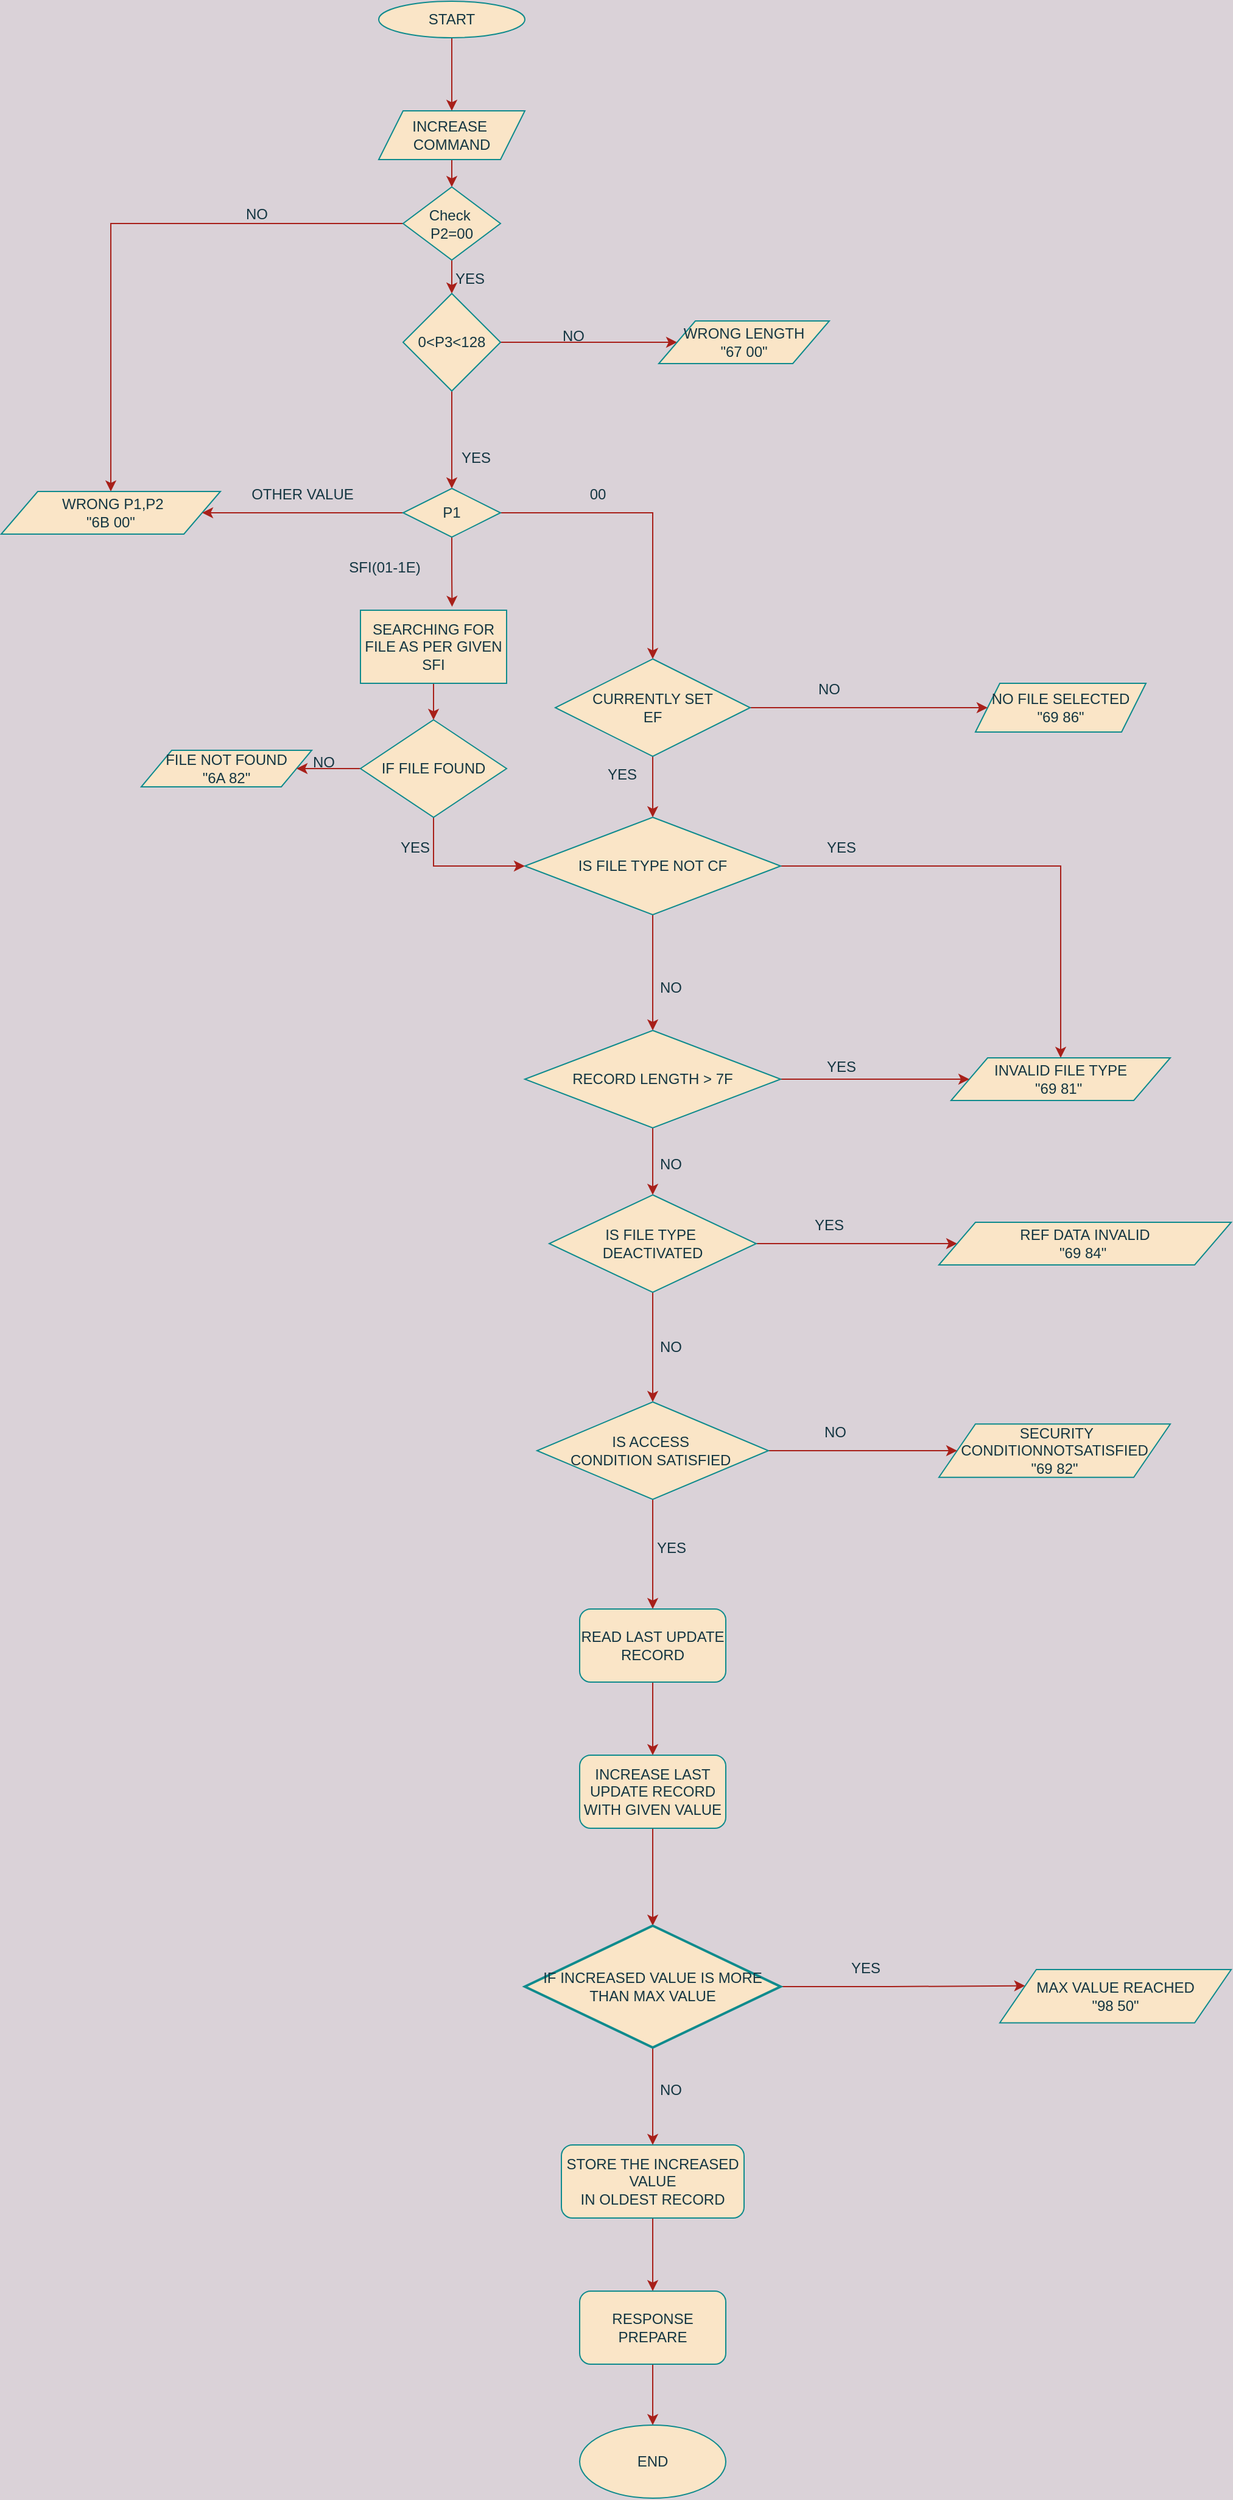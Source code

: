 <mxfile version="18.0.6" type="device"><diagram id="EKGz_6RjkfR_Qkz7VLq-" name="Page-1"><mxGraphModel dx="914" dy="582" grid="1" gridSize="10" guides="1" tooltips="1" connect="1" arrows="1" fold="1" page="1" pageScale="1" pageWidth="850" pageHeight="1100" background="#DAD2D8" math="0" shadow="0"><root><mxCell id="0"/><mxCell id="1" parent="0"/><mxCell id="OFka5BpI72cB2KJsd_n0-67" style="edgeStyle=orthogonalEdgeStyle;rounded=0;orthogonalLoop=1;jettySize=auto;html=1;entryX=0.5;entryY=0;entryDx=0;entryDy=0;strokeColor=#A8201A;fontColor=#143642;labelBackgroundColor=#DAD2D8;" parent="1" source="OFka5BpI72cB2KJsd_n0-1" target="OFka5BpI72cB2KJsd_n0-3" edge="1"><mxGeometry relative="1" as="geometry"/></mxCell><mxCell id="OFka5BpI72cB2KJsd_n0-1" value="START" style="ellipse;whiteSpace=wrap;html=1;fillColor=#FAE5C7;strokeColor=#0F8B8D;fontColor=#143642;" parent="1" vertex="1"><mxGeometry x="380" y="10" width="120" height="30" as="geometry"/></mxCell><mxCell id="OFka5BpI72cB2KJsd_n0-13" style="edgeStyle=orthogonalEdgeStyle;rounded=0;orthogonalLoop=1;jettySize=auto;html=1;entryX=0.5;entryY=0;entryDx=0;entryDy=0;strokeColor=#A8201A;fontColor=#143642;labelBackgroundColor=#DAD2D8;" parent="1" source="OFka5BpI72cB2KJsd_n0-3" target="OFka5BpI72cB2KJsd_n0-11" edge="1"><mxGeometry relative="1" as="geometry"/></mxCell><mxCell id="OFka5BpI72cB2KJsd_n0-3" value="INCREASE&amp;nbsp;&lt;br&gt;COMMAND" style="shape=parallelogram;perimeter=parallelogramPerimeter;whiteSpace=wrap;html=1;fixedSize=1;fillColor=#FAE5C7;strokeColor=#0F8B8D;fontColor=#143642;" parent="1" vertex="1"><mxGeometry x="380" y="100" width="120" height="40" as="geometry"/></mxCell><mxCell id="3vf0wra61Ft0v5RwldNQ-16" style="edgeStyle=orthogonalEdgeStyle;rounded=0;orthogonalLoop=1;jettySize=auto;html=1;strokeColor=#A8201A;fontColor=#143642;labelBackgroundColor=#DAD2D8;" parent="1" source="OFka5BpI72cB2KJsd_n0-11" target="bSH7yqyIcQ1XKpVdqHw9-3" edge="1"><mxGeometry relative="1" as="geometry"/></mxCell><mxCell id="3vf0wra61Ft0v5RwldNQ-20" style="edgeStyle=orthogonalEdgeStyle;rounded=0;orthogonalLoop=1;jettySize=auto;html=1;entryX=0.5;entryY=0;entryDx=0;entryDy=0;strokeColor=#A8201A;fontColor=#143642;labelBackgroundColor=#DAD2D8;" parent="1" source="OFka5BpI72cB2KJsd_n0-11" target="OFka5BpI72cB2KJsd_n0-19" edge="1"><mxGeometry relative="1" as="geometry"/></mxCell><mxCell id="OFka5BpI72cB2KJsd_n0-11" value="Check&amp;nbsp;&lt;br&gt;P2=00" style="rhombus;whiteSpace=wrap;html=1;fillColor=#FAE5C7;strokeColor=#0F8B8D;fontColor=#143642;" parent="1" vertex="1"><mxGeometry x="400" y="162.5" width="80" height="60" as="geometry"/></mxCell><mxCell id="OFka5BpI72cB2KJsd_n0-18" value="YES" style="text;html=1;strokeColor=none;fillColor=none;align=center;verticalAlign=middle;whiteSpace=wrap;rounded=0;fontColor=#143642;" parent="1" vertex="1"><mxGeometry x="425" y="222.5" width="60" height="30" as="geometry"/></mxCell><mxCell id="3vf0wra61Ft0v5RwldNQ-21" style="edgeStyle=orthogonalEdgeStyle;rounded=0;orthogonalLoop=1;jettySize=auto;html=1;strokeColor=#A8201A;fontColor=#143642;labelBackgroundColor=#DAD2D8;" parent="1" source="OFka5BpI72cB2KJsd_n0-19" target="bSH7yqyIcQ1XKpVdqHw9-10" edge="1"><mxGeometry relative="1" as="geometry"/></mxCell><mxCell id="3vf0wra61Ft0v5RwldNQ-96" style="edgeStyle=orthogonalEdgeStyle;curved=0;rounded=1;sketch=0;orthogonalLoop=1;jettySize=auto;html=1;entryX=0.5;entryY=0;entryDx=0;entryDy=0;fontColor=#143642;strokeColor=#A8201A;fillColor=#FAE5C7;labelBackgroundColor=#DAD2D8;" parent="1" source="OFka5BpI72cB2KJsd_n0-19" target="OFka5BpI72cB2KJsd_n0-26" edge="1"><mxGeometry relative="1" as="geometry"/></mxCell><mxCell id="OFka5BpI72cB2KJsd_n0-19" value="0&amp;lt;P3&amp;lt;128" style="rhombus;whiteSpace=wrap;html=1;fillColor=#FAE5C7;strokeColor=#0F8B8D;fontColor=#143642;" parent="1" vertex="1"><mxGeometry x="400" y="250" width="80" height="80" as="geometry"/></mxCell><mxCell id="OFka5BpI72cB2KJsd_n0-21" value="NO" style="text;html=1;strokeColor=none;fillColor=none;align=center;verticalAlign=middle;whiteSpace=wrap;rounded=0;fontColor=#143642;" parent="1" vertex="1"><mxGeometry x="510" y="270" width="60" height="30" as="geometry"/></mxCell><mxCell id="OFka5BpI72cB2KJsd_n0-25" value="YES" style="text;html=1;strokeColor=none;fillColor=none;align=center;verticalAlign=middle;whiteSpace=wrap;rounded=0;fontColor=#143642;" parent="1" vertex="1"><mxGeometry x="430" y="370" width="60" height="30" as="geometry"/></mxCell><mxCell id="3vf0wra61Ft0v5RwldNQ-25" style="edgeStyle=orthogonalEdgeStyle;rounded=0;orthogonalLoop=1;jettySize=auto;html=1;entryX=0.5;entryY=0;entryDx=0;entryDy=0;strokeColor=#A8201A;fontColor=#143642;labelBackgroundColor=#DAD2D8;" parent="1" source="OFka5BpI72cB2KJsd_n0-26" target="3vf0wra61Ft0v5RwldNQ-24" edge="1"><mxGeometry relative="1" as="geometry"><mxPoint x="620" y="480" as="targetPoint"/></mxGeometry></mxCell><mxCell id="OFka5BpI72cB2KJsd_n0-29" value="00" style="text;html=1;strokeColor=none;fillColor=none;align=center;verticalAlign=middle;whiteSpace=wrap;rounded=0;fontColor=#143642;" parent="1" vertex="1"><mxGeometry x="530" y="400" width="60" height="30" as="geometry"/></mxCell><mxCell id="OFka5BpI72cB2KJsd_n0-37" style="edgeStyle=orthogonalEdgeStyle;rounded=0;orthogonalLoop=1;jettySize=auto;html=1;startArrow=none;strokeColor=#A8201A;fontColor=#143642;labelBackgroundColor=#DAD2D8;" parent="1" edge="1"><mxGeometry relative="1" as="geometry"><mxPoint x="910" y="770" as="targetPoint"/><mxPoint x="910" y="770" as="sourcePoint"/><Array as="points"><mxPoint x="910" y="770"/><mxPoint x="910" y="770"/></Array></mxGeometry></mxCell><mxCell id="OFka5BpI72cB2KJsd_n0-38" value="NO FILE SELECTED&lt;br&gt;&quot;69 86&quot;" style="shape=parallelogram;perimeter=parallelogramPerimeter;whiteSpace=wrap;html=1;fixedSize=1;fillColor=#FAE5C7;strokeColor=#0F8B8D;fontColor=#143642;" parent="1" vertex="1"><mxGeometry x="870" y="570" width="140" height="40" as="geometry"/></mxCell><mxCell id="OFka5BpI72cB2KJsd_n0-43" value="NO" style="text;html=1;strokeColor=none;fillColor=none;align=center;verticalAlign=middle;whiteSpace=wrap;rounded=0;fontColor=#143642;" parent="1" vertex="1"><mxGeometry x="720" y="560" width="60" height="30" as="geometry"/></mxCell><mxCell id="OFka5BpI72cB2KJsd_n0-46" value="NO" style="text;html=1;strokeColor=none;fillColor=none;align=center;verticalAlign=middle;whiteSpace=wrap;rounded=0;fontColor=#143642;" parent="1" vertex="1"><mxGeometry x="305" y="620" width="60" height="30" as="geometry"/></mxCell><mxCell id="OFka5BpI72cB2KJsd_n0-48" value="FILE NOT FOUND&lt;br&gt;&quot;6A 82&quot;" style="shape=parallelogram;perimeter=parallelogramPerimeter;whiteSpace=wrap;html=1;fixedSize=1;size=25;fillColor=#FAE5C7;strokeColor=#0F8B8D;fontColor=#143642;" parent="1" vertex="1"><mxGeometry x="185" y="625" width="140" height="30" as="geometry"/></mxCell><mxCell id="OFka5BpI72cB2KJsd_n0-50" value="YES" style="text;html=1;strokeColor=none;fillColor=none;align=center;verticalAlign=middle;whiteSpace=wrap;rounded=0;fontColor=#143642;" parent="1" vertex="1"><mxGeometry x="380" y="690" width="60" height="30" as="geometry"/></mxCell><mxCell id="OFka5BpI72cB2KJsd_n0-55" style="edgeStyle=orthogonalEdgeStyle;rounded=0;orthogonalLoop=1;jettySize=auto;html=1;strokeColor=#A8201A;fontColor=#143642;labelBackgroundColor=#DAD2D8;" parent="1" source="OFka5BpI72cB2KJsd_n0-54" target="bSH7yqyIcQ1XKpVdqHw9-12" edge="1"><mxGeometry relative="1" as="geometry"><mxPoint x="750" y="830" as="targetPoint"/></mxGeometry></mxCell><mxCell id="QSnpZqxCkNdsj8xaFxyE-5" style="edgeStyle=orthogonalEdgeStyle;rounded=0;orthogonalLoop=1;jettySize=auto;html=1;labelBackgroundColor=#DAD2D8;strokeColor=#A8201A;fontColor=#143642;" parent="1" source="OFka5BpI72cB2KJsd_n0-54" target="QSnpZqxCkNdsj8xaFxyE-4" edge="1"><mxGeometry relative="1" as="geometry"/></mxCell><mxCell id="OFka5BpI72cB2KJsd_n0-54" value="IS FILE TYPE NOT CF&lt;br&gt;" style="rhombus;whiteSpace=wrap;html=1;fillColor=#FAE5C7;strokeColor=#0F8B8D;fontColor=#143642;" parent="1" vertex="1"><mxGeometry x="500" y="680" width="210" height="80" as="geometry"/></mxCell><mxCell id="3vf0wra61Ft0v5RwldNQ-37" style="edgeStyle=orthogonalEdgeStyle;rounded=0;orthogonalLoop=1;jettySize=auto;html=1;exitX=0.5;exitY=1;exitDx=0;exitDy=0;entryX=0.5;entryY=0;entryDx=0;entryDy=0;strokeColor=#A8201A;fontColor=#143642;labelBackgroundColor=#DAD2D8;" parent="1" source="OFka5BpI72cB2KJsd_n0-66" target="3vf0wra61Ft0v5RwldNQ-36" edge="1"><mxGeometry relative="1" as="geometry"><mxPoint x="610" y="960" as="targetPoint"/></mxGeometry></mxCell><mxCell id="CLh6mXUlCwvYVE_0DHFb-16" style="edgeStyle=orthogonalEdgeStyle;curved=0;rounded=1;sketch=0;orthogonalLoop=1;jettySize=auto;html=1;fontColor=#143642;strokeColor=#A8201A;fillColor=#FAE5C7;" parent="1" source="OFka5BpI72cB2KJsd_n0-66" target="3vf0wra61Ft0v5RwldNQ-34" edge="1"><mxGeometry relative="1" as="geometry"/></mxCell><mxCell id="OFka5BpI72cB2KJsd_n0-66" value="IS FILE TYPE&amp;nbsp;&lt;br&gt;DEACTIVATED" style="rhombus;whiteSpace=wrap;html=1;fillColor=#FAE5C7;strokeColor=#0F8B8D;fontColor=#143642;" parent="1" vertex="1"><mxGeometry x="520" y="990" width="170" height="80" as="geometry"/></mxCell><mxCell id="OFka5BpI72cB2KJsd_n0-82" value="YES" style="text;html=1;strokeColor=none;fillColor=none;align=center;verticalAlign=middle;whiteSpace=wrap;rounded=0;fontColor=#143642;" parent="1" vertex="1"><mxGeometry x="730" y="690" width="60" height="30" as="geometry"/></mxCell><mxCell id="OFka5BpI72cB2KJsd_n0-83" style="edgeStyle=orthogonalEdgeStyle;rounded=0;orthogonalLoop=1;jettySize=auto;html=1;exitX=0.5;exitY=1;exitDx=0;exitDy=0;strokeColor=#A8201A;fontColor=#143642;labelBackgroundColor=#DAD2D8;" parent="1" source="OFka5BpI72cB2KJsd_n0-82" target="OFka5BpI72cB2KJsd_n0-82" edge="1"><mxGeometry relative="1" as="geometry"/></mxCell><mxCell id="OFka5BpI72cB2KJsd_n0-89" value="NO" style="text;html=1;strokeColor=none;fillColor=none;align=center;verticalAlign=middle;whiteSpace=wrap;rounded=0;fontColor=#143642;" parent="1" vertex="1"><mxGeometry x="590" y="950" width="60" height="30" as="geometry"/></mxCell><mxCell id="OFka5BpI72cB2KJsd_n0-101" style="edgeStyle=orthogonalEdgeStyle;rounded=0;orthogonalLoop=1;jettySize=auto;html=1;exitX=0.5;exitY=1;exitDx=0;exitDy=0;strokeColor=#A8201A;fontColor=#143642;labelBackgroundColor=#DAD2D8;" parent="1" edge="1"><mxGeometry relative="1" as="geometry"><mxPoint x="620" y="620" as="sourcePoint"/><mxPoint x="620" y="620" as="targetPoint"/></mxGeometry></mxCell><mxCell id="OFka5BpI72cB2KJsd_n0-114" value="YES" style="text;html=1;strokeColor=none;fillColor=none;align=center;verticalAlign=middle;whiteSpace=wrap;rounded=0;fontColor=#143642;" parent="1" vertex="1"><mxGeometry x="550" y="630" width="60" height="30" as="geometry"/></mxCell><mxCell id="bSH7yqyIcQ1XKpVdqHw9-3" value="&amp;nbsp;WRONG P1,P2&lt;br&gt;&quot;6B 00&quot;" style="shape=parallelogram;perimeter=parallelogramPerimeter;whiteSpace=wrap;html=1;fixedSize=1;size=30;fillColor=#FAE5C7;strokeColor=#0F8B8D;fontColor=#143642;" parent="1" vertex="1"><mxGeometry x="70" y="412.5" width="180" height="35" as="geometry"/></mxCell><mxCell id="bSH7yqyIcQ1XKpVdqHw9-10" value="WRONG LENGTH&lt;br&gt;&quot;67 00&quot;" style="shape=parallelogram;perimeter=parallelogramPerimeter;whiteSpace=wrap;html=1;fixedSize=1;size=30;fillColor=#FAE5C7;strokeColor=#0F8B8D;fontColor=#143642;" parent="1" vertex="1"><mxGeometry x="610" y="272.5" width="140" height="35" as="geometry"/></mxCell><mxCell id="bSH7yqyIcQ1XKpVdqHw9-12" value="INVALID FILE TYPE&lt;br&gt;&quot;69 81&quot;&amp;nbsp;" style="shape=parallelogram;perimeter=parallelogramPerimeter;whiteSpace=wrap;html=1;fixedSize=1;size=30;fillColor=#FAE5C7;strokeColor=#0F8B8D;fontColor=#143642;" parent="1" vertex="1"><mxGeometry x="850" y="877.5" width="180" height="35" as="geometry"/></mxCell><mxCell id="bSH7yqyIcQ1XKpVdqHw9-14" value="SFI(01-1E)" style="text;html=1;strokeColor=none;fillColor=none;align=center;verticalAlign=middle;whiteSpace=wrap;rounded=0;fontColor=#143642;" parent="1" vertex="1"><mxGeometry x="345" y="460" width="80" height="30" as="geometry"/></mxCell><mxCell id="A_MCtu9KOnvCg2DajPH_-3" value="NO" style="text;html=1;strokeColor=none;fillColor=none;align=center;verticalAlign=middle;whiteSpace=wrap;rounded=0;fontColor=#143642;" parent="1" vertex="1"><mxGeometry x="250" y="170" width="60" height="30" as="geometry"/></mxCell><mxCell id="3vf0wra61Ft0v5RwldNQ-86" style="edgeStyle=orthogonalEdgeStyle;rounded=0;orthogonalLoop=1;jettySize=auto;html=1;strokeColor=#A8201A;fontColor=#143642;labelBackgroundColor=#DAD2D8;entryX=0;entryY=0.5;entryDx=0;entryDy=0;exitX=0.5;exitY=1;exitDx=0;exitDy=0;" parent="1" source="3vf0wra61Ft0v5RwldNQ-1" target="OFka5BpI72cB2KJsd_n0-54" edge="1"><mxGeometry relative="1" as="geometry"><mxPoint x="430" y="660" as="targetPoint"/><Array as="points"><mxPoint x="425" y="720"/></Array></mxGeometry></mxCell><mxCell id="QSnpZqxCkNdsj8xaFxyE-3" style="edgeStyle=orthogonalEdgeStyle;rounded=0;orthogonalLoop=1;jettySize=auto;html=1;entryX=1;entryY=0.5;entryDx=0;entryDy=0;labelBackgroundColor=#DAD2D8;strokeColor=#A8201A;fontColor=#143642;" parent="1" source="3vf0wra61Ft0v5RwldNQ-1" target="OFka5BpI72cB2KJsd_n0-48" edge="1"><mxGeometry relative="1" as="geometry"/></mxCell><mxCell id="3vf0wra61Ft0v5RwldNQ-1" value="IF FILE FOUND" style="rhombus;whiteSpace=wrap;html=1;fillColor=#FAE5C7;strokeColor=#0F8B8D;fontColor=#143642;" parent="1" vertex="1"><mxGeometry x="365" y="600" width="120" height="80" as="geometry"/></mxCell><mxCell id="CLh6mXUlCwvYVE_0DHFb-15" style="edgeStyle=orthogonalEdgeStyle;curved=0;rounded=1;sketch=0;orthogonalLoop=1;jettySize=auto;html=1;entryX=0;entryY=0.5;entryDx=0;entryDy=0;fontColor=#143642;strokeColor=#A8201A;fillColor=#FAE5C7;" parent="1" source="3vf0wra61Ft0v5RwldNQ-24" target="OFka5BpI72cB2KJsd_n0-38" edge="1"><mxGeometry relative="1" as="geometry"/></mxCell><mxCell id="CLh6mXUlCwvYVE_0DHFb-18" style="edgeStyle=orthogonalEdgeStyle;curved=0;rounded=1;sketch=0;orthogonalLoop=1;jettySize=auto;html=1;entryX=0.5;entryY=0;entryDx=0;entryDy=0;fontColor=#143642;strokeColor=#A8201A;fillColor=#FAE5C7;" parent="1" source="3vf0wra61Ft0v5RwldNQ-24" target="OFka5BpI72cB2KJsd_n0-54" edge="1"><mxGeometry relative="1" as="geometry"/></mxCell><mxCell id="3vf0wra61Ft0v5RwldNQ-24" value="CURRENTLY SET&lt;br&gt;EF" style="rhombus;whiteSpace=wrap;html=1;fillColor=#FAE5C7;strokeColor=#0F8B8D;fontColor=#143642;" parent="1" vertex="1"><mxGeometry x="525" y="550" width="160" height="80" as="geometry"/></mxCell><mxCell id="3vf0wra61Ft0v5RwldNQ-30" value="NO" style="text;html=1;strokeColor=none;fillColor=none;align=center;verticalAlign=middle;whiteSpace=wrap;rounded=0;fontColor=#143642;" parent="1" vertex="1"><mxGeometry x="590" y="805" width="60" height="30" as="geometry"/></mxCell><mxCell id="3vf0wra61Ft0v5RwldNQ-33" value="&amp;nbsp;SECURITY&lt;br&gt;CONDITIONNOTSATISFIED&lt;br&gt;&quot;69 82&quot;" style="shape=parallelogram;perimeter=parallelogramPerimeter;whiteSpace=wrap;html=1;fixedSize=1;size=30;fillColor=#FAE5C7;strokeColor=#0F8B8D;fontColor=#143642;" parent="1" vertex="1"><mxGeometry x="840" y="1178.13" width="190" height="43.75" as="geometry"/></mxCell><mxCell id="3vf0wra61Ft0v5RwldNQ-34" value="REF DATA&amp;nbsp;INVALID&lt;br&gt;&quot;69 84&quot;&amp;nbsp;" style="shape=parallelogram;perimeter=parallelogramPerimeter;whiteSpace=wrap;html=1;fixedSize=1;size=30;fillColor=#FAE5C7;strokeColor=#0F8B8D;fontColor=#143642;" parent="1" vertex="1"><mxGeometry x="840" y="1012.5" width="240" height="35" as="geometry"/></mxCell><mxCell id="3vf0wra61Ft0v5RwldNQ-41" style="edgeStyle=orthogonalEdgeStyle;rounded=0;orthogonalLoop=1;jettySize=auto;html=1;entryX=0;entryY=0.5;entryDx=0;entryDy=0;strokeColor=#A8201A;fontColor=#143642;labelBackgroundColor=#DAD2D8;" parent="1" source="3vf0wra61Ft0v5RwldNQ-36" target="3vf0wra61Ft0v5RwldNQ-33" edge="1"><mxGeometry relative="1" as="geometry"/></mxCell><mxCell id="3vf0wra61Ft0v5RwldNQ-45" style="edgeStyle=orthogonalEdgeStyle;rounded=0;orthogonalLoop=1;jettySize=auto;html=1;entryX=0.5;entryY=0;entryDx=0;entryDy=0;strokeColor=#A8201A;fontColor=#143642;labelBackgroundColor=#DAD2D8;entryPerimeter=0;" parent="1" source="3vf0wra61Ft0v5RwldNQ-36" edge="1"><mxGeometry relative="1" as="geometry"><mxPoint x="605" y="1330" as="targetPoint"/></mxGeometry></mxCell><mxCell id="3vf0wra61Ft0v5RwldNQ-36" value="IS ACCESS&amp;nbsp;&lt;br&gt;CONDITION SATISFIED&amp;nbsp;" style="rhombus;whiteSpace=wrap;html=1;fillColor=#FAE5C7;strokeColor=#0F8B8D;fontColor=#143642;" parent="1" vertex="1"><mxGeometry x="510" y="1160" width="190" height="80" as="geometry"/></mxCell><mxCell id="3vf0wra61Ft0v5RwldNQ-43" value="NO" style="text;html=1;strokeColor=none;fillColor=none;align=center;verticalAlign=middle;whiteSpace=wrap;rounded=0;fontColor=#143642;" parent="1" vertex="1"><mxGeometry x="590" y="1100" width="60" height="30" as="geometry"/></mxCell><mxCell id="3vf0wra61Ft0v5RwldNQ-46" value="YES" style="text;html=1;strokeColor=none;fillColor=none;align=center;verticalAlign=middle;whiteSpace=wrap;rounded=0;fontColor=#143642;" parent="1" vertex="1"><mxGeometry x="720" y="1000" width="60" height="30" as="geometry"/></mxCell><mxCell id="3vf0wra61Ft0v5RwldNQ-77" style="edgeStyle=orthogonalEdgeStyle;rounded=0;orthogonalLoop=1;jettySize=auto;html=1;entryX=0;entryY=0.5;entryDx=0;entryDy=0;strokeColor=#A8201A;fontColor=#143642;labelBackgroundColor=#DAD2D8;" parent="1" edge="1"><mxGeometry relative="1" as="geometry"><Array as="points"><mxPoint x="40" y="1608"/><mxPoint x="40" y="1420"/></Array><mxPoint x="70" y="1420" as="targetPoint"/></mxGeometry></mxCell><mxCell id="QSnpZqxCkNdsj8xaFxyE-2" style="edgeStyle=orthogonalEdgeStyle;rounded=0;orthogonalLoop=1;jettySize=auto;html=1;entryX=1;entryY=0.5;entryDx=0;entryDy=0;labelBackgroundColor=#DAD2D8;strokeColor=#A8201A;fontColor=#143642;" parent="1" source="OFka5BpI72cB2KJsd_n0-26" target="bSH7yqyIcQ1XKpVdqHw9-3" edge="1"><mxGeometry relative="1" as="geometry"/></mxCell><mxCell id="CLh6mXUlCwvYVE_0DHFb-19" style="edgeStyle=orthogonalEdgeStyle;curved=0;rounded=1;sketch=0;orthogonalLoop=1;jettySize=auto;html=1;entryX=0.627;entryY=-0.047;entryDx=0;entryDy=0;entryPerimeter=0;fontColor=#143642;strokeColor=#A8201A;fillColor=#FAE5C7;" parent="1" source="OFka5BpI72cB2KJsd_n0-26" target="IMOYCAZa_f3eARZjRV7m-2" edge="1"><mxGeometry relative="1" as="geometry"/></mxCell><mxCell id="OFka5BpI72cB2KJsd_n0-26" value="P1" style="rhombus;whiteSpace=wrap;html=1;fillColor=#FAE5C7;strokeColor=#0F8B8D;fontColor=#143642;" parent="1" vertex="1"><mxGeometry x="400" y="410" width="80" height="40" as="geometry"/></mxCell><mxCell id="3vf0wra61Ft0v5RwldNQ-99" value="OTHER VALUE" style="text;html=1;strokeColor=none;fillColor=none;align=center;verticalAlign=middle;whiteSpace=wrap;rounded=0;sketch=0;fontColor=#143642;" parent="1" vertex="1"><mxGeometry x="270" y="400" width="95" height="30" as="geometry"/></mxCell><mxCell id="IMOYCAZa_f3eARZjRV7m-4" style="edgeStyle=orthogonalEdgeStyle;rounded=0;orthogonalLoop=1;jettySize=auto;html=1;exitX=0.5;exitY=1;exitDx=0;exitDy=0;entryX=0.5;entryY=0;entryDx=0;entryDy=0;labelBackgroundColor=#DAD2D8;strokeColor=#A8201A;fontColor=#143642;" parent="1" source="IMOYCAZa_f3eARZjRV7m-2" target="3vf0wra61Ft0v5RwldNQ-1" edge="1"><mxGeometry relative="1" as="geometry"/></mxCell><mxCell id="IMOYCAZa_f3eARZjRV7m-2" value="SEARCHING FOR FILE AS PER GIVEN SFI" style="whiteSpace=wrap;html=1;fillColor=#FAE5C7;strokeColor=#0F8B8D;fontColor=#143642;" parent="1" vertex="1"><mxGeometry x="365" y="510" width="120" height="60" as="geometry"/></mxCell><mxCell id="QSnpZqxCkNdsj8xaFxyE-15" style="edgeStyle=orthogonalEdgeStyle;rounded=0;orthogonalLoop=1;jettySize=auto;html=1;exitX=0.5;exitY=1;exitDx=0;exitDy=0;entryX=0.5;entryY=0;entryDx=0;entryDy=0;labelBackgroundColor=#DAD2D8;strokeColor=#A8201A;fontColor=#143642;" parent="1" source="IMOYCAZa_f3eARZjRV7m-5" target="IMOYCAZa_f3eARZjRV7m-6" edge="1"><mxGeometry relative="1" as="geometry"/></mxCell><mxCell id="IMOYCAZa_f3eARZjRV7m-5" value="READ LAST UPDATE RECORD" style="rounded=1;whiteSpace=wrap;html=1;fillColor=#FAE5C7;strokeColor=#0F8B8D;fontColor=#143642;" parent="1" vertex="1"><mxGeometry x="545" y="1330" width="120" height="60" as="geometry"/></mxCell><mxCell id="QSnpZqxCkNdsj8xaFxyE-16" style="edgeStyle=orthogonalEdgeStyle;rounded=0;orthogonalLoop=1;jettySize=auto;html=1;entryX=0.5;entryY=0;entryDx=0;entryDy=0;entryPerimeter=0;labelBackgroundColor=#DAD2D8;strokeColor=#A8201A;fontColor=#143642;" parent="1" source="IMOYCAZa_f3eARZjRV7m-6" target="IMOYCAZa_f3eARZjRV7m-7" edge="1"><mxGeometry relative="1" as="geometry"/></mxCell><mxCell id="IMOYCAZa_f3eARZjRV7m-6" value="INCREASE LAST UPDATE RECORD WITH GIVEN VALUE" style="rounded=1;whiteSpace=wrap;html=1;fillColor=#FAE5C7;strokeColor=#0F8B8D;fontColor=#143642;" parent="1" vertex="1"><mxGeometry x="545" y="1450" width="120" height="60" as="geometry"/></mxCell><mxCell id="QSnpZqxCkNdsj8xaFxyE-17" style="edgeStyle=orthogonalEdgeStyle;rounded=0;orthogonalLoop=1;jettySize=auto;html=1;entryX=0.5;entryY=0;entryDx=0;entryDy=0;labelBackgroundColor=#DAD2D8;strokeColor=#A8201A;fontColor=#143642;" parent="1" source="IMOYCAZa_f3eARZjRV7m-7" target="IMOYCAZa_f3eARZjRV7m-8" edge="1"><mxGeometry relative="1" as="geometry"/></mxCell><mxCell id="CLh6mXUlCwvYVE_0DHFb-8" style="edgeStyle=orthogonalEdgeStyle;rounded=0;orthogonalLoop=1;jettySize=auto;html=1;entryX=0;entryY=0.25;entryDx=0;entryDy=0;labelBackgroundColor=#DAD2D8;strokeColor=#A8201A;fontColor=#143642;" parent="1" source="IMOYCAZa_f3eARZjRV7m-7" target="CLh6mXUlCwvYVE_0DHFb-4" edge="1"><mxGeometry relative="1" as="geometry"/></mxCell><mxCell id="IMOYCAZa_f3eARZjRV7m-7" value="IF INCREASED VALUE IS MORE THAN MAX VALUE" style="strokeWidth=2;html=1;shape=mxgraph.flowchart.decision;whiteSpace=wrap;fillColor=#FAE5C7;strokeColor=#0F8B8D;fontColor=#143642;" parent="1" vertex="1"><mxGeometry x="500" y="1590" width="210" height="100" as="geometry"/></mxCell><mxCell id="QSnpZqxCkNdsj8xaFxyE-18" style="edgeStyle=orthogonalEdgeStyle;rounded=0;orthogonalLoop=1;jettySize=auto;html=1;entryX=0.5;entryY=0;entryDx=0;entryDy=0;labelBackgroundColor=#DAD2D8;strokeColor=#A8201A;fontColor=#143642;" parent="1" source="IMOYCAZa_f3eARZjRV7m-8" target="IMOYCAZa_f3eARZjRV7m-9" edge="1"><mxGeometry relative="1" as="geometry"/></mxCell><mxCell id="IMOYCAZa_f3eARZjRV7m-8" value="STORE THE INCREASED VALUE&lt;br&gt;IN OLDEST RECORD" style="rounded=1;whiteSpace=wrap;html=1;fillColor=#FAE5C7;strokeColor=#0F8B8D;fontColor=#143642;" parent="1" vertex="1"><mxGeometry x="530" y="1770" width="150" height="60" as="geometry"/></mxCell><mxCell id="CLh6mXUlCwvYVE_0DHFb-13" style="edgeStyle=orthogonalEdgeStyle;rounded=0;orthogonalLoop=1;jettySize=auto;html=1;entryX=0.5;entryY=0;entryDx=0;entryDy=0;labelBackgroundColor=#DAD2D8;strokeColor=#A8201A;fontColor=#143642;" parent="1" source="IMOYCAZa_f3eARZjRV7m-9" target="CLh6mXUlCwvYVE_0DHFb-12" edge="1"><mxGeometry relative="1" as="geometry"/></mxCell><mxCell id="IMOYCAZa_f3eARZjRV7m-9" value="RESPONSE PREPARE" style="rounded=1;whiteSpace=wrap;html=1;fillColor=#FAE5C7;strokeColor=#0F8B8D;fontColor=#143642;" parent="1" vertex="1"><mxGeometry x="545" y="1890" width="120" height="60" as="geometry"/></mxCell><mxCell id="QSnpZqxCkNdsj8xaFxyE-8" style="edgeStyle=orthogonalEdgeStyle;rounded=0;orthogonalLoop=1;jettySize=auto;html=1;entryX=0.5;entryY=0;entryDx=0;entryDy=0;labelBackgroundColor=#DAD2D8;strokeColor=#A8201A;fontColor=#143642;" parent="1" source="QSnpZqxCkNdsj8xaFxyE-4" target="OFka5BpI72cB2KJsd_n0-66" edge="1"><mxGeometry relative="1" as="geometry"/></mxCell><mxCell id="QSnpZqxCkNdsj8xaFxyE-11" style="edgeStyle=orthogonalEdgeStyle;rounded=0;orthogonalLoop=1;jettySize=auto;html=1;entryX=0;entryY=0.5;entryDx=0;entryDy=0;labelBackgroundColor=#DAD2D8;strokeColor=#A8201A;fontColor=#143642;" parent="1" source="QSnpZqxCkNdsj8xaFxyE-4" target="bSH7yqyIcQ1XKpVdqHw9-12" edge="1"><mxGeometry relative="1" as="geometry"/></mxCell><mxCell id="QSnpZqxCkNdsj8xaFxyE-4" value="RECORD LENGTH &amp;gt; 7F" style="rhombus;whiteSpace=wrap;html=1;fillColor=#FAE5C7;strokeColor=#0F8B8D;fontColor=#143642;" parent="1" vertex="1"><mxGeometry x="500" y="855" width="210" height="80" as="geometry"/></mxCell><mxCell id="QSnpZqxCkNdsj8xaFxyE-12" value="YES" style="text;html=1;strokeColor=none;fillColor=none;align=center;verticalAlign=middle;whiteSpace=wrap;rounded=0;fontColor=#143642;" parent="1" vertex="1"><mxGeometry x="730" y="870" width="60" height="30" as="geometry"/></mxCell><mxCell id="CLh6mXUlCwvYVE_0DHFb-1" value="NO" style="text;html=1;strokeColor=none;fillColor=none;align=center;verticalAlign=middle;whiteSpace=wrap;rounded=0;fontColor=#143642;" parent="1" vertex="1"><mxGeometry x="725" y="1170" width="60" height="30" as="geometry"/></mxCell><mxCell id="CLh6mXUlCwvYVE_0DHFb-2" value="YES" style="text;html=1;align=center;verticalAlign=middle;resizable=0;points=[];autosize=1;strokeColor=none;fillColor=none;fontColor=#143642;" parent="1" vertex="1"><mxGeometry x="600" y="1270" width="40" height="20" as="geometry"/></mxCell><mxCell id="CLh6mXUlCwvYVE_0DHFb-4" value="MAX VALUE REACHED&lt;br&gt;&quot;98 50&quot;" style="shape=parallelogram;perimeter=parallelogramPerimeter;whiteSpace=wrap;html=1;fixedSize=1;size=30;fillColor=#FAE5C7;strokeColor=#0F8B8D;fontColor=#143642;" parent="1" vertex="1"><mxGeometry x="890" y="1626" width="190" height="43.75" as="geometry"/></mxCell><mxCell id="CLh6mXUlCwvYVE_0DHFb-9" value="NO" style="text;html=1;strokeColor=none;fillColor=none;align=center;verticalAlign=middle;whiteSpace=wrap;rounded=0;fontColor=#143642;" parent="1" vertex="1"><mxGeometry x="590" y="1710" width="60" height="30" as="geometry"/></mxCell><mxCell id="CLh6mXUlCwvYVE_0DHFb-10" value="YES" style="text;html=1;strokeColor=none;fillColor=none;align=center;verticalAlign=middle;whiteSpace=wrap;rounded=0;fontColor=#143642;" parent="1" vertex="1"><mxGeometry x="750" y="1610" width="60" height="30" as="geometry"/></mxCell><mxCell id="CLh6mXUlCwvYVE_0DHFb-12" value="END" style="ellipse;whiteSpace=wrap;html=1;fillColor=#FAE5C7;strokeColor=#0F8B8D;fontColor=#143642;" parent="1" vertex="1"><mxGeometry x="545" y="2000" width="120" height="60" as="geometry"/></mxCell></root></mxGraphModel></diagram></mxfile>